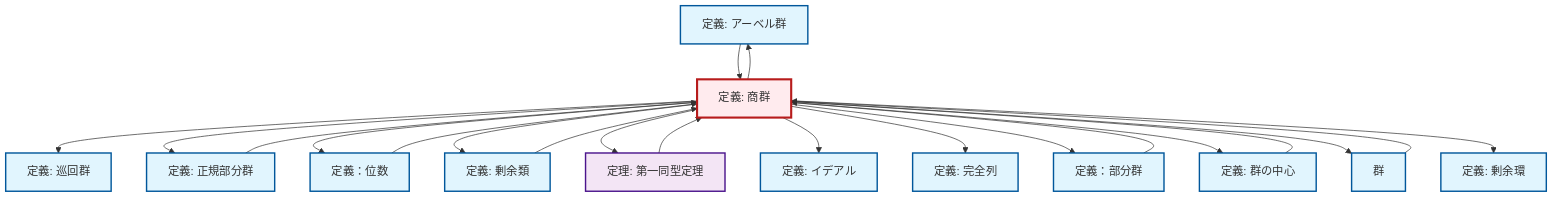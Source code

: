 graph TD
    classDef definition fill:#e1f5fe,stroke:#01579b,stroke-width:2px
    classDef theorem fill:#f3e5f5,stroke:#4a148c,stroke-width:2px
    classDef axiom fill:#fff3e0,stroke:#e65100,stroke-width:2px
    classDef example fill:#e8f5e9,stroke:#1b5e20,stroke-width:2px
    classDef current fill:#ffebee,stroke:#b71c1c,stroke-width:3px
    def-abelian-group["定義: アーベル群"]:::definition
    def-center-of-group["定義: 群の中心"]:::definition
    def-quotient-group["定義: 商群"]:::definition
    def-coset["定義: 剰余類"]:::definition
    def-ideal["定義: イデアル"]:::definition
    thm-first-isomorphism["定理: 第一同型定理"]:::theorem
    def-order["定義：位数"]:::definition
    def-group["群"]:::definition
    def-normal-subgroup["定義: 正規部分群"]:::definition
    def-cyclic-group["定義: 巡回群"]:::definition
    def-quotient-ring["定義: 剰余環"]:::definition
    def-subgroup["定義：部分群"]:::definition
    def-exact-sequence["定義: 完全列"]:::definition
    def-coset --> def-quotient-group
    def-quotient-group --> def-cyclic-group
    def-quotient-group --> def-normal-subgroup
    def-quotient-group --> def-order
    def-quotient-group --> def-coset
    def-normal-subgroup --> def-quotient-group
    def-quotient-group --> thm-first-isomorphism
    def-quotient-group --> def-abelian-group
    def-subgroup --> def-quotient-group
    def-order --> def-quotient-group
    thm-first-isomorphism --> def-quotient-group
    def-quotient-group --> def-ideal
    def-quotient-group --> def-exact-sequence
    def-center-of-group --> def-quotient-group
    def-abelian-group --> def-quotient-group
    def-quotient-group --> def-subgroup
    def-quotient-group --> def-center-of-group
    def-quotient-group --> def-group
    def-group --> def-quotient-group
    def-quotient-group --> def-quotient-ring
    class def-quotient-group current